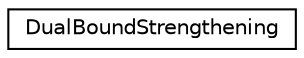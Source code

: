 digraph "Graphical Class Hierarchy"
{
 // LATEX_PDF_SIZE
  edge [fontname="Helvetica",fontsize="10",labelfontname="Helvetica",labelfontsize="10"];
  node [fontname="Helvetica",fontsize="10",shape=record];
  rankdir="LR";
  Node0 [label="DualBoundStrengthening",height=0.2,width=0.4,color="black", fillcolor="white", style="filled",URL="$classoperations__research_1_1sat_1_1_dual_bound_strengthening.html",tooltip=" "];
}
